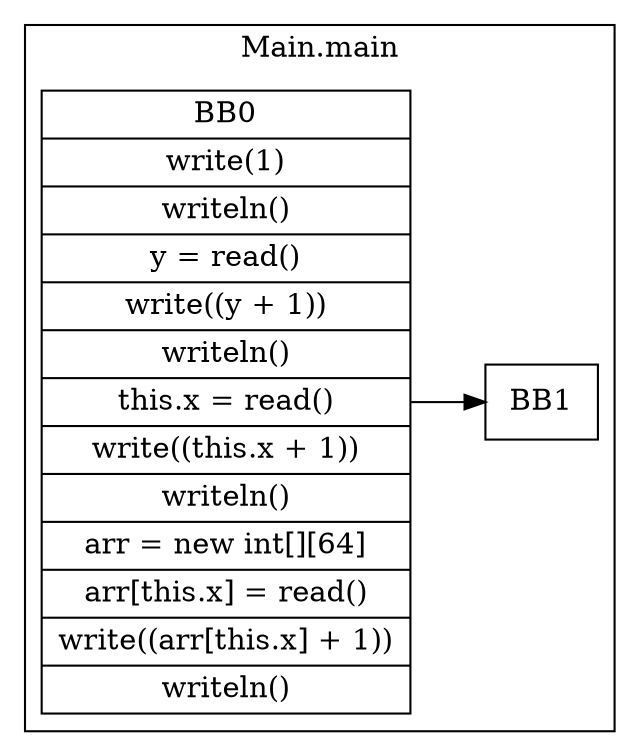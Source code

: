 digraph G {
  graph [ rankdir = "LR" ];
  subgraph cluster_0 {
    label = "Main.main"
    M0_BB0 [
      shape="record"
      label="BB0|write(1)|writeln()|y = read()|write((y + 1))|writeln()|this.x = read()|write((this.x + 1))|writeln()|arr = new int[][64]|arr[this.x] = read()|write((arr[this.x] + 1))|writeln()"
    ];
    M0_BB0 -> M0_BB1;
    M0_BB1 [
      shape="record"
      label="BB1"
    ];
  }
}
